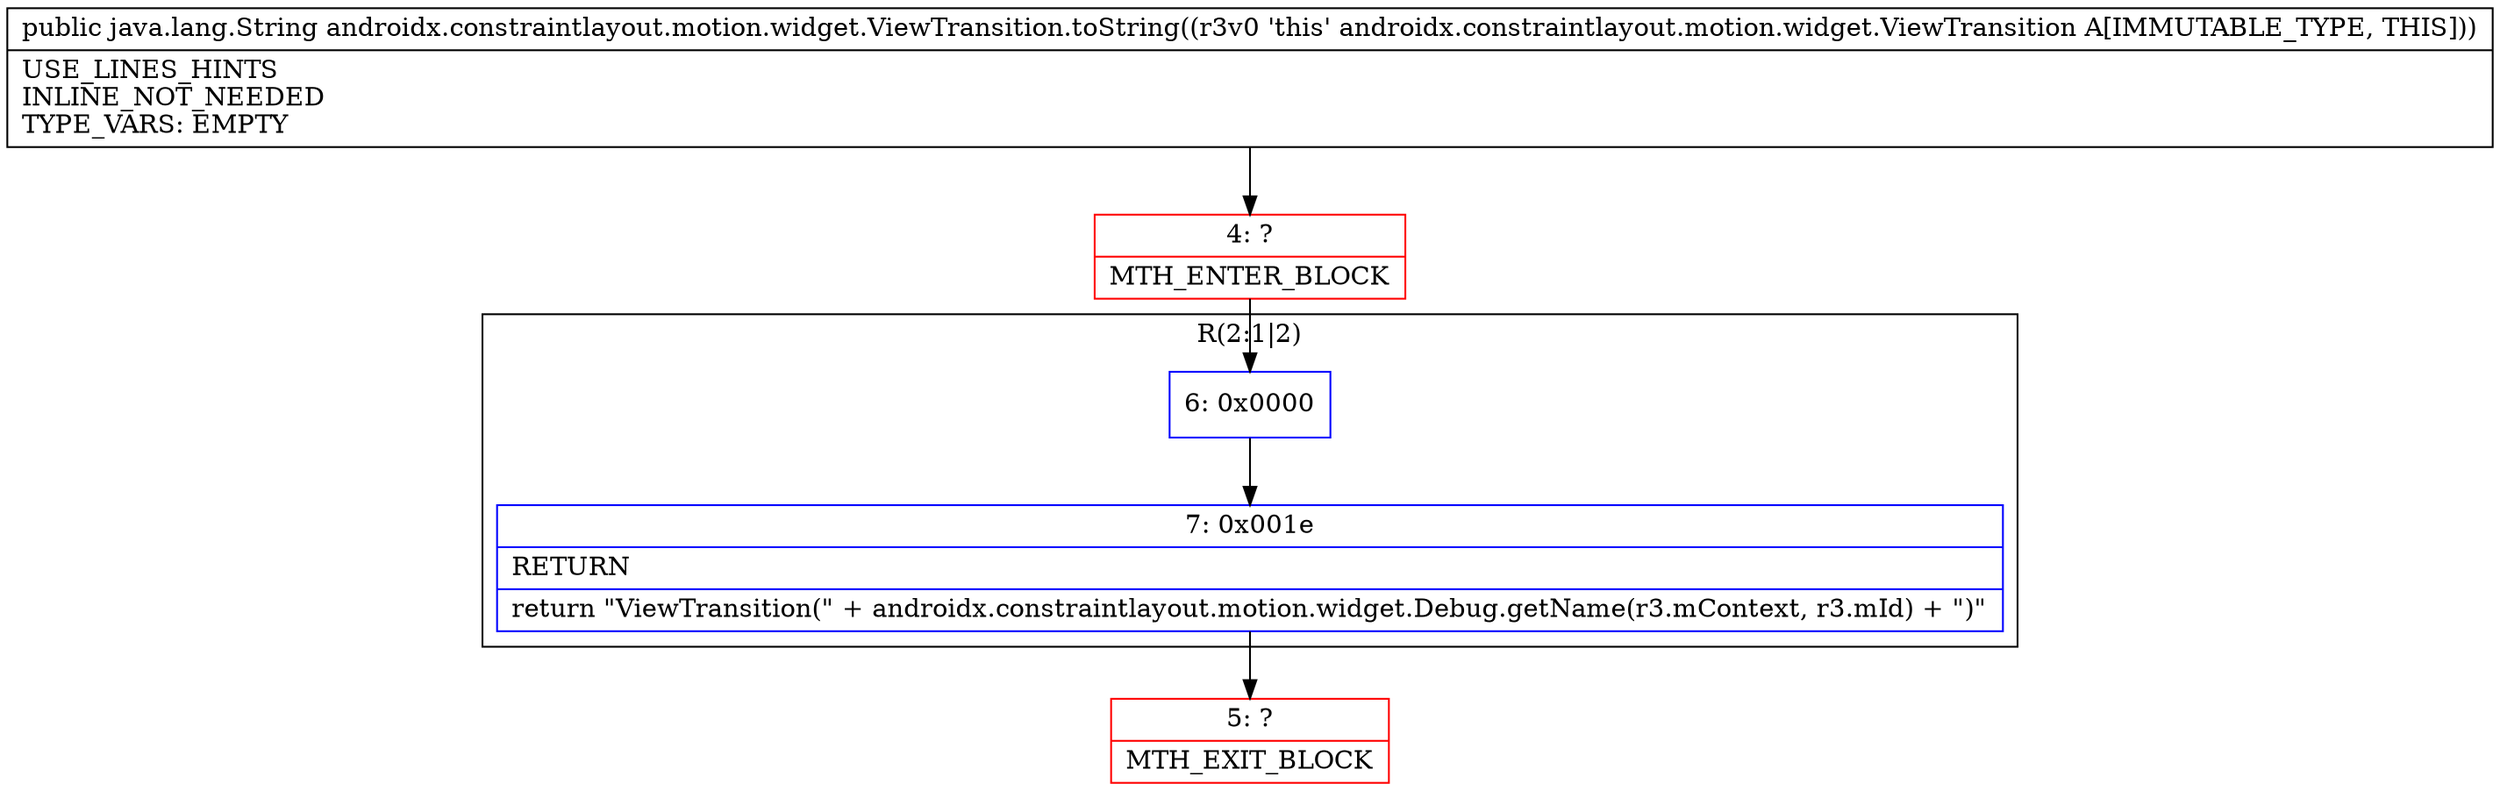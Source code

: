 digraph "CFG forandroidx.constraintlayout.motion.widget.ViewTransition.toString()Ljava\/lang\/String;" {
subgraph cluster_Region_2114424560 {
label = "R(2:1|2)";
node [shape=record,color=blue];
Node_6 [shape=record,label="{6\:\ 0x0000}"];
Node_7 [shape=record,label="{7\:\ 0x001e|RETURN\l|return \"ViewTransition(\" + androidx.constraintlayout.motion.widget.Debug.getName(r3.mContext, r3.mId) + \")\"\l}"];
}
Node_4 [shape=record,color=red,label="{4\:\ ?|MTH_ENTER_BLOCK\l}"];
Node_5 [shape=record,color=red,label="{5\:\ ?|MTH_EXIT_BLOCK\l}"];
MethodNode[shape=record,label="{public java.lang.String androidx.constraintlayout.motion.widget.ViewTransition.toString((r3v0 'this' androidx.constraintlayout.motion.widget.ViewTransition A[IMMUTABLE_TYPE, THIS]))  | USE_LINES_HINTS\lINLINE_NOT_NEEDED\lTYPE_VARS: EMPTY\l}"];
MethodNode -> Node_4;Node_6 -> Node_7;
Node_7 -> Node_5;
Node_4 -> Node_6;
}

